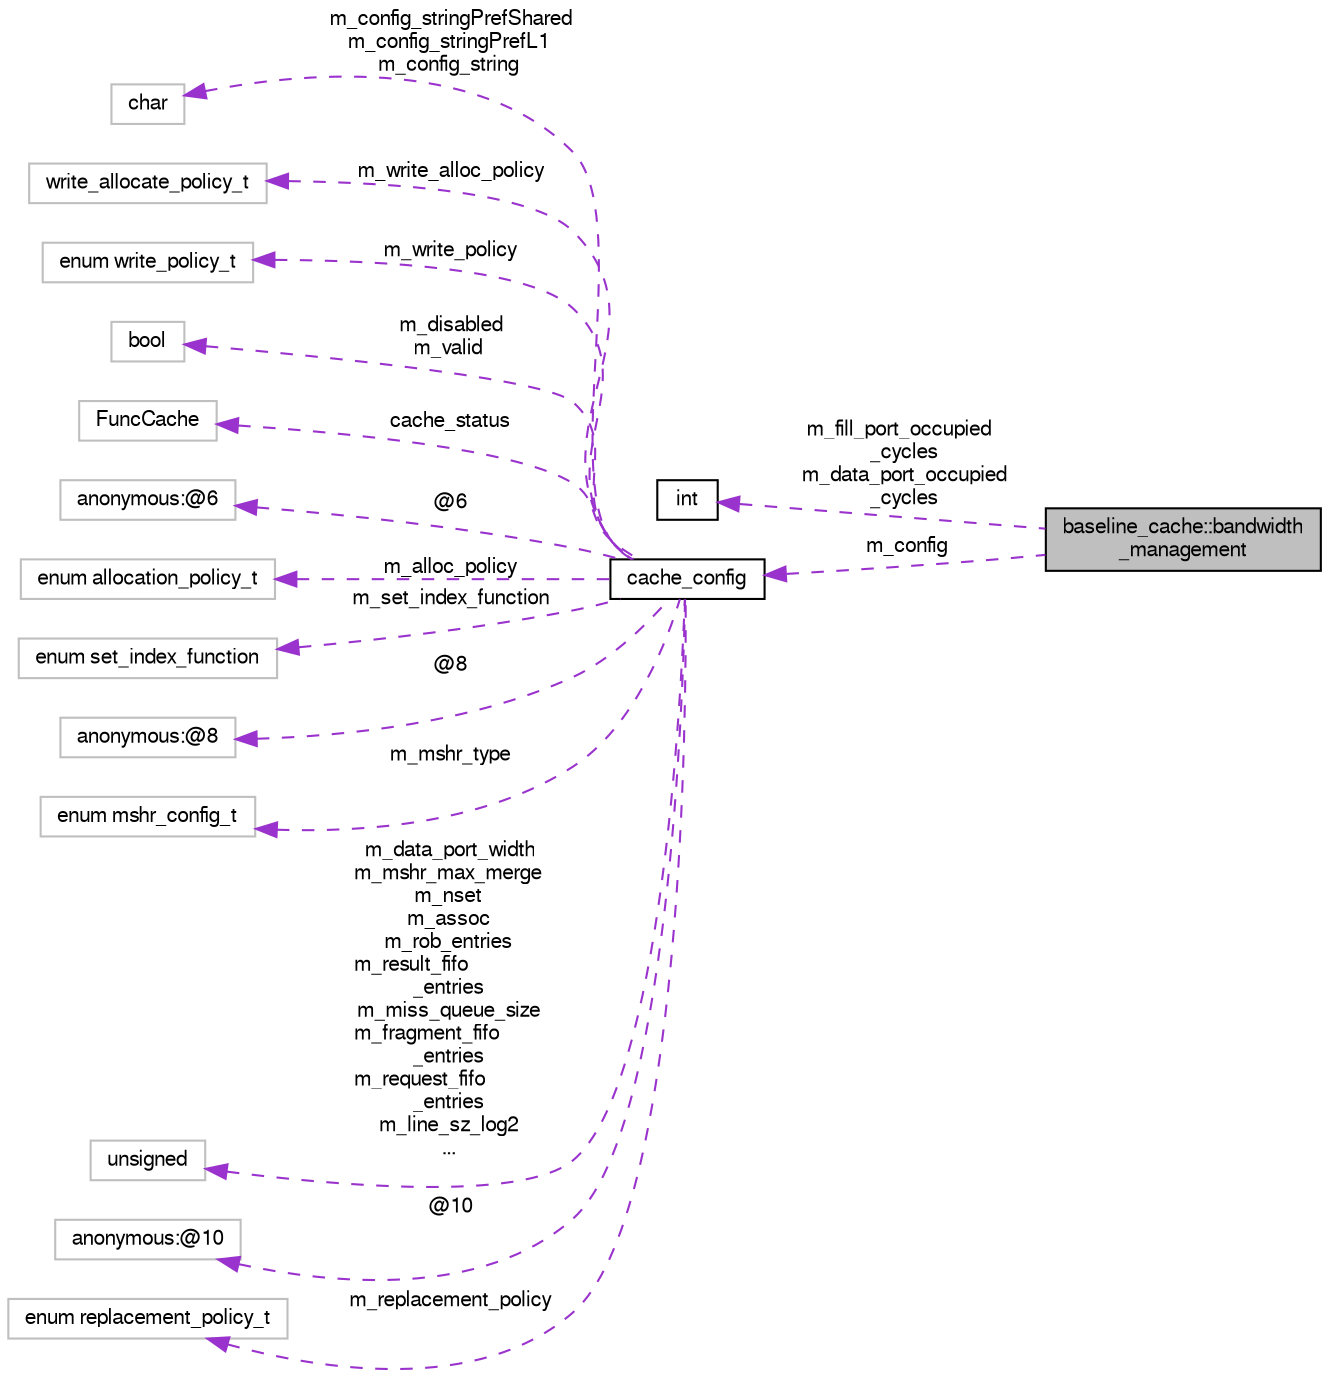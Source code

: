 digraph "baseline_cache::bandwidth_management"
{
  bgcolor="transparent";
  edge [fontname="FreeSans",fontsize="10",labelfontname="FreeSans",labelfontsize="10"];
  node [fontname="FreeSans",fontsize="10",shape=record];
  rankdir="LR";
  Node1 [label="baseline_cache::bandwidth\l_management",height=0.2,width=0.4,color="black", fillcolor="grey75", style="filled", fontcolor="black"];
  Node2 -> Node1 [dir="back",color="darkorchid3",fontsize="10",style="dashed",label=" m_fill_port_occupied\l_cycles\nm_data_port_occupied\l_cycles" ,fontname="FreeSans"];
  Node2 [label="int",height=0.2,width=0.4,color="black",URL="$classint.html"];
  Node3 -> Node1 [dir="back",color="darkorchid3",fontsize="10",style="dashed",label=" m_config" ,fontname="FreeSans"];
  Node3 [label="cache_config",height=0.2,width=0.4,color="black",URL="$classcache__config.html"];
  Node4 -> Node3 [dir="back",color="darkorchid3",fontsize="10",style="dashed",label=" m_config_stringPrefShared\nm_config_stringPrefL1\nm_config_string" ,fontname="FreeSans"];
  Node4 [label="char",height=0.2,width=0.4,color="grey75"];
  Node5 -> Node3 [dir="back",color="darkorchid3",fontsize="10",style="dashed",label=" m_write_alloc_policy" ,fontname="FreeSans"];
  Node5 [label="write_allocate_policy_t",height=0.2,width=0.4,color="grey75"];
  Node6 -> Node3 [dir="back",color="darkorchid3",fontsize="10",style="dashed",label=" m_write_policy" ,fontname="FreeSans"];
  Node6 [label="enum write_policy_t",height=0.2,width=0.4,color="grey75"];
  Node7 -> Node3 [dir="back",color="darkorchid3",fontsize="10",style="dashed",label=" m_disabled\nm_valid" ,fontname="FreeSans"];
  Node7 [label="bool",height=0.2,width=0.4,color="grey75"];
  Node8 -> Node3 [dir="back",color="darkorchid3",fontsize="10",style="dashed",label=" cache_status" ,fontname="FreeSans"];
  Node8 [label="FuncCache",height=0.2,width=0.4,color="grey75"];
  Node9 -> Node3 [dir="back",color="darkorchid3",fontsize="10",style="dashed",label=" @6" ,fontname="FreeSans"];
  Node9 [label="anonymous:@6",height=0.2,width=0.4,color="grey75"];
  Node10 -> Node3 [dir="back",color="darkorchid3",fontsize="10",style="dashed",label=" m_alloc_policy" ,fontname="FreeSans"];
  Node10 [label="enum allocation_policy_t",height=0.2,width=0.4,color="grey75"];
  Node11 -> Node3 [dir="back",color="darkorchid3",fontsize="10",style="dashed",label=" m_set_index_function" ,fontname="FreeSans"];
  Node11 [label="enum set_index_function",height=0.2,width=0.4,color="grey75"];
  Node12 -> Node3 [dir="back",color="darkorchid3",fontsize="10",style="dashed",label=" @8" ,fontname="FreeSans"];
  Node12 [label="anonymous:@8",height=0.2,width=0.4,color="grey75"];
  Node13 -> Node3 [dir="back",color="darkorchid3",fontsize="10",style="dashed",label=" m_mshr_type" ,fontname="FreeSans"];
  Node13 [label="enum mshr_config_t",height=0.2,width=0.4,color="grey75"];
  Node14 -> Node3 [dir="back",color="darkorchid3",fontsize="10",style="dashed",label=" m_data_port_width\nm_mshr_max_merge\nm_nset\nm_assoc\nm_rob_entries\nm_result_fifo\l_entries\nm_miss_queue_size\nm_fragment_fifo\l_entries\nm_request_fifo\l_entries\nm_line_sz_log2\n..." ,fontname="FreeSans"];
  Node14 [label="unsigned",height=0.2,width=0.4,color="grey75"];
  Node15 -> Node3 [dir="back",color="darkorchid3",fontsize="10",style="dashed",label=" @10" ,fontname="FreeSans"];
  Node15 [label="anonymous:@10",height=0.2,width=0.4,color="grey75"];
  Node16 -> Node3 [dir="back",color="darkorchid3",fontsize="10",style="dashed",label=" m_replacement_policy" ,fontname="FreeSans"];
  Node16 [label="enum replacement_policy_t",height=0.2,width=0.4,color="grey75"];
}
